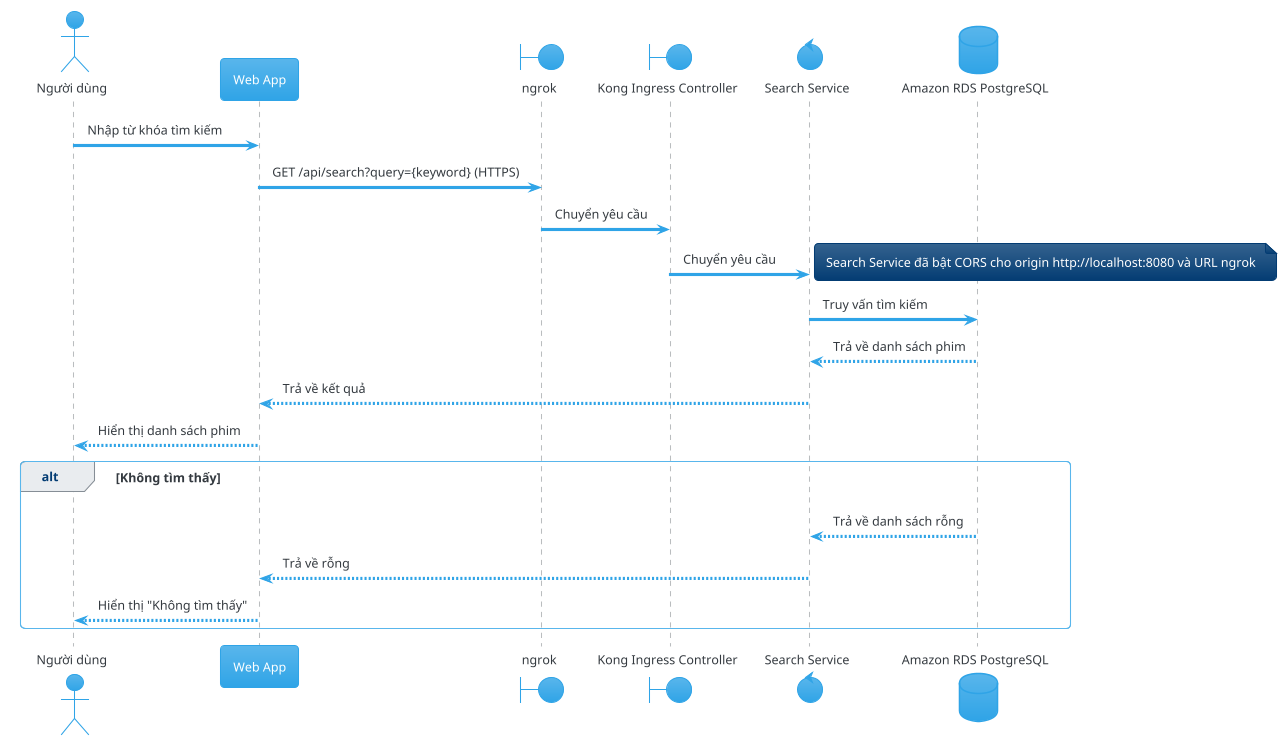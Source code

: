 @startuml
!theme cerulean

actor "Người dùng" as User
participant "Web App" as FE
boundary "ngrok" as ngrok
boundary "Kong Ingress Controller" as KG
control "Search Service" as SRS
database "Amazon RDS PostgreSQL" as PG

note left: Hệ thống triển khai trên nhiều máy, code quản lý trên GitHub

User -> FE: Nhập từ khóa tìm kiếm
FE -> ngrok: GET /api/search?query={keyword} (HTTPS)
ngrok -> KG: Chuyển yêu cầu
KG -> SRS: Chuyển yêu cầu
note right: Search Service đã bật CORS cho origin http://localhost:8080 và URL ngrok
SRS -> PG: Truy vấn tìm kiếm
PG --> SRS: Trả về danh sách phim
SRS --> FE: Trả về kết quả
FE --> User: Hiển thị danh sách phim

alt Không tìm thấy
    PG --> SRS: Trả về danh sách rỗng
    SRS --> FE: Trả về rỗng
    FE --> User: Hiển thị "Không tìm thấy"
end alt

@enduml